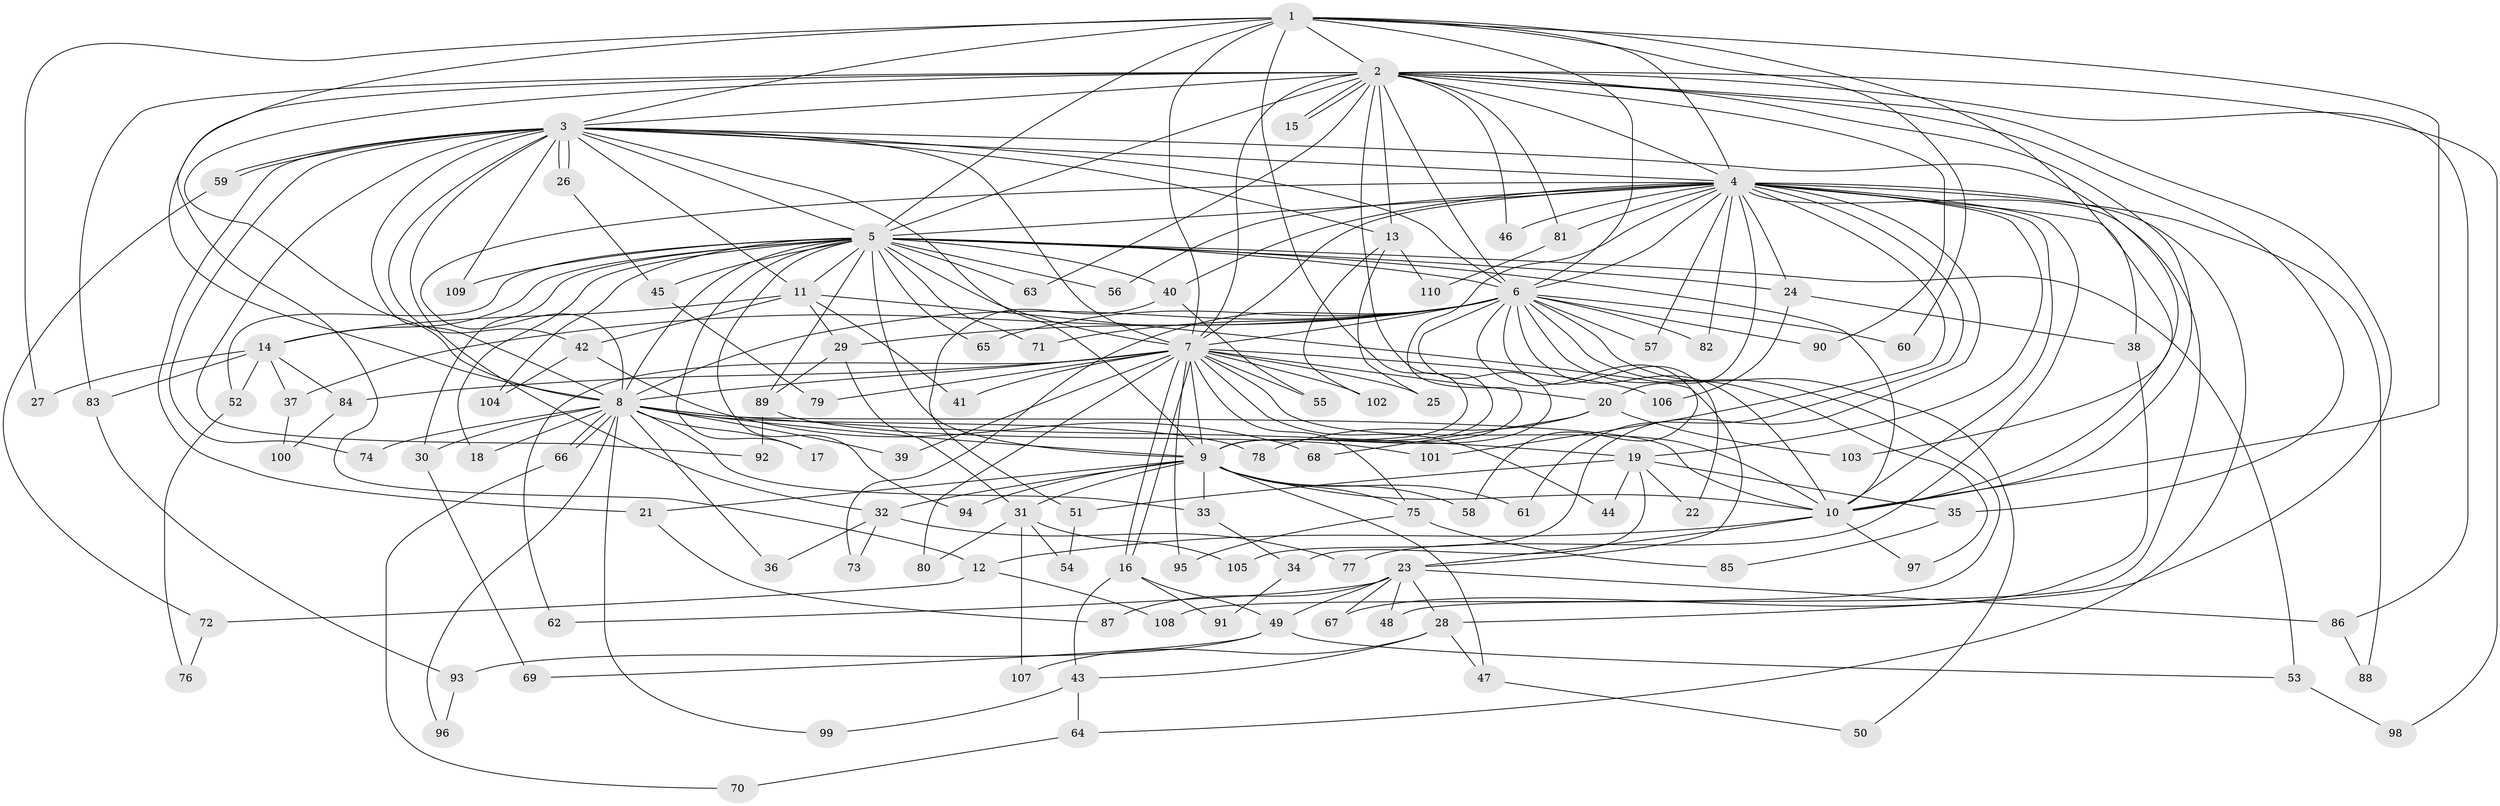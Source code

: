 // Generated by graph-tools (version 1.1) at 2025/45/03/09/25 04:45:19]
// undirected, 110 vertices, 245 edges
graph export_dot {
graph [start="1"]
  node [color=gray90,style=filled];
  1;
  2;
  3;
  4;
  5;
  6;
  7;
  8;
  9;
  10;
  11;
  12;
  13;
  14;
  15;
  16;
  17;
  18;
  19;
  20;
  21;
  22;
  23;
  24;
  25;
  26;
  27;
  28;
  29;
  30;
  31;
  32;
  33;
  34;
  35;
  36;
  37;
  38;
  39;
  40;
  41;
  42;
  43;
  44;
  45;
  46;
  47;
  48;
  49;
  50;
  51;
  52;
  53;
  54;
  55;
  56;
  57;
  58;
  59;
  60;
  61;
  62;
  63;
  64;
  65;
  66;
  67;
  68;
  69;
  70;
  71;
  72;
  73;
  74;
  75;
  76;
  77;
  78;
  79;
  80;
  81;
  82;
  83;
  84;
  85;
  86;
  87;
  88;
  89;
  90;
  91;
  92;
  93;
  94;
  95;
  96;
  97;
  98;
  99;
  100;
  101;
  102;
  103;
  104;
  105;
  106;
  107;
  108;
  109;
  110;
  1 -- 2;
  1 -- 3;
  1 -- 4;
  1 -- 5;
  1 -- 6;
  1 -- 7;
  1 -- 8;
  1 -- 9;
  1 -- 10;
  1 -- 27;
  1 -- 60;
  1 -- 103;
  2 -- 3;
  2 -- 4;
  2 -- 5;
  2 -- 6;
  2 -- 7;
  2 -- 8;
  2 -- 9;
  2 -- 10;
  2 -- 12;
  2 -- 13;
  2 -- 15;
  2 -- 15;
  2 -- 28;
  2 -- 35;
  2 -- 46;
  2 -- 63;
  2 -- 81;
  2 -- 83;
  2 -- 86;
  2 -- 90;
  2 -- 98;
  3 -- 4;
  3 -- 5;
  3 -- 6;
  3 -- 7;
  3 -- 8;
  3 -- 9;
  3 -- 10;
  3 -- 11;
  3 -- 13;
  3 -- 21;
  3 -- 26;
  3 -- 26;
  3 -- 32;
  3 -- 42;
  3 -- 59;
  3 -- 59;
  3 -- 74;
  3 -- 92;
  3 -- 109;
  4 -- 5;
  4 -- 6;
  4 -- 7;
  4 -- 8;
  4 -- 9;
  4 -- 10;
  4 -- 19;
  4 -- 20;
  4 -- 24;
  4 -- 38;
  4 -- 40;
  4 -- 46;
  4 -- 48;
  4 -- 56;
  4 -- 57;
  4 -- 61;
  4 -- 64;
  4 -- 77;
  4 -- 81;
  4 -- 82;
  4 -- 88;
  4 -- 101;
  4 -- 105;
  5 -- 6;
  5 -- 7;
  5 -- 8;
  5 -- 9;
  5 -- 10;
  5 -- 11;
  5 -- 14;
  5 -- 17;
  5 -- 18;
  5 -- 24;
  5 -- 30;
  5 -- 40;
  5 -- 45;
  5 -- 52;
  5 -- 53;
  5 -- 56;
  5 -- 63;
  5 -- 65;
  5 -- 71;
  5 -- 89;
  5 -- 94;
  5 -- 104;
  5 -- 109;
  6 -- 7;
  6 -- 8;
  6 -- 9;
  6 -- 10;
  6 -- 22;
  6 -- 29;
  6 -- 37;
  6 -- 50;
  6 -- 57;
  6 -- 58;
  6 -- 60;
  6 -- 65;
  6 -- 71;
  6 -- 73;
  6 -- 82;
  6 -- 90;
  6 -- 97;
  6 -- 108;
  7 -- 8;
  7 -- 9;
  7 -- 10;
  7 -- 16;
  7 -- 16;
  7 -- 20;
  7 -- 25;
  7 -- 39;
  7 -- 41;
  7 -- 44;
  7 -- 55;
  7 -- 62;
  7 -- 75;
  7 -- 79;
  7 -- 80;
  7 -- 84;
  7 -- 95;
  7 -- 102;
  7 -- 106;
  8 -- 9;
  8 -- 10;
  8 -- 17;
  8 -- 18;
  8 -- 19;
  8 -- 30;
  8 -- 33;
  8 -- 36;
  8 -- 39;
  8 -- 66;
  8 -- 66;
  8 -- 74;
  8 -- 78;
  8 -- 96;
  8 -- 99;
  9 -- 10;
  9 -- 21;
  9 -- 31;
  9 -- 32;
  9 -- 33;
  9 -- 47;
  9 -- 58;
  9 -- 61;
  9 -- 75;
  9 -- 94;
  10 -- 12;
  10 -- 23;
  10 -- 97;
  11 -- 14;
  11 -- 23;
  11 -- 29;
  11 -- 41;
  11 -- 42;
  12 -- 72;
  12 -- 108;
  13 -- 25;
  13 -- 102;
  13 -- 110;
  14 -- 27;
  14 -- 37;
  14 -- 52;
  14 -- 83;
  14 -- 84;
  16 -- 43;
  16 -- 49;
  16 -- 91;
  19 -- 22;
  19 -- 34;
  19 -- 35;
  19 -- 44;
  19 -- 51;
  20 -- 68;
  20 -- 78;
  20 -- 103;
  21 -- 87;
  23 -- 28;
  23 -- 48;
  23 -- 49;
  23 -- 62;
  23 -- 67;
  23 -- 86;
  23 -- 87;
  24 -- 38;
  24 -- 106;
  26 -- 45;
  28 -- 43;
  28 -- 47;
  28 -- 107;
  29 -- 31;
  29 -- 89;
  30 -- 69;
  31 -- 54;
  31 -- 80;
  31 -- 105;
  31 -- 107;
  32 -- 36;
  32 -- 73;
  32 -- 77;
  33 -- 34;
  34 -- 91;
  35 -- 85;
  37 -- 100;
  38 -- 67;
  40 -- 51;
  40 -- 55;
  42 -- 68;
  42 -- 104;
  43 -- 64;
  43 -- 99;
  45 -- 79;
  47 -- 50;
  49 -- 53;
  49 -- 69;
  49 -- 93;
  51 -- 54;
  52 -- 76;
  53 -- 98;
  59 -- 72;
  64 -- 70;
  66 -- 70;
  72 -- 76;
  75 -- 85;
  75 -- 95;
  81 -- 110;
  83 -- 93;
  84 -- 100;
  86 -- 88;
  89 -- 92;
  89 -- 101;
  93 -- 96;
}
